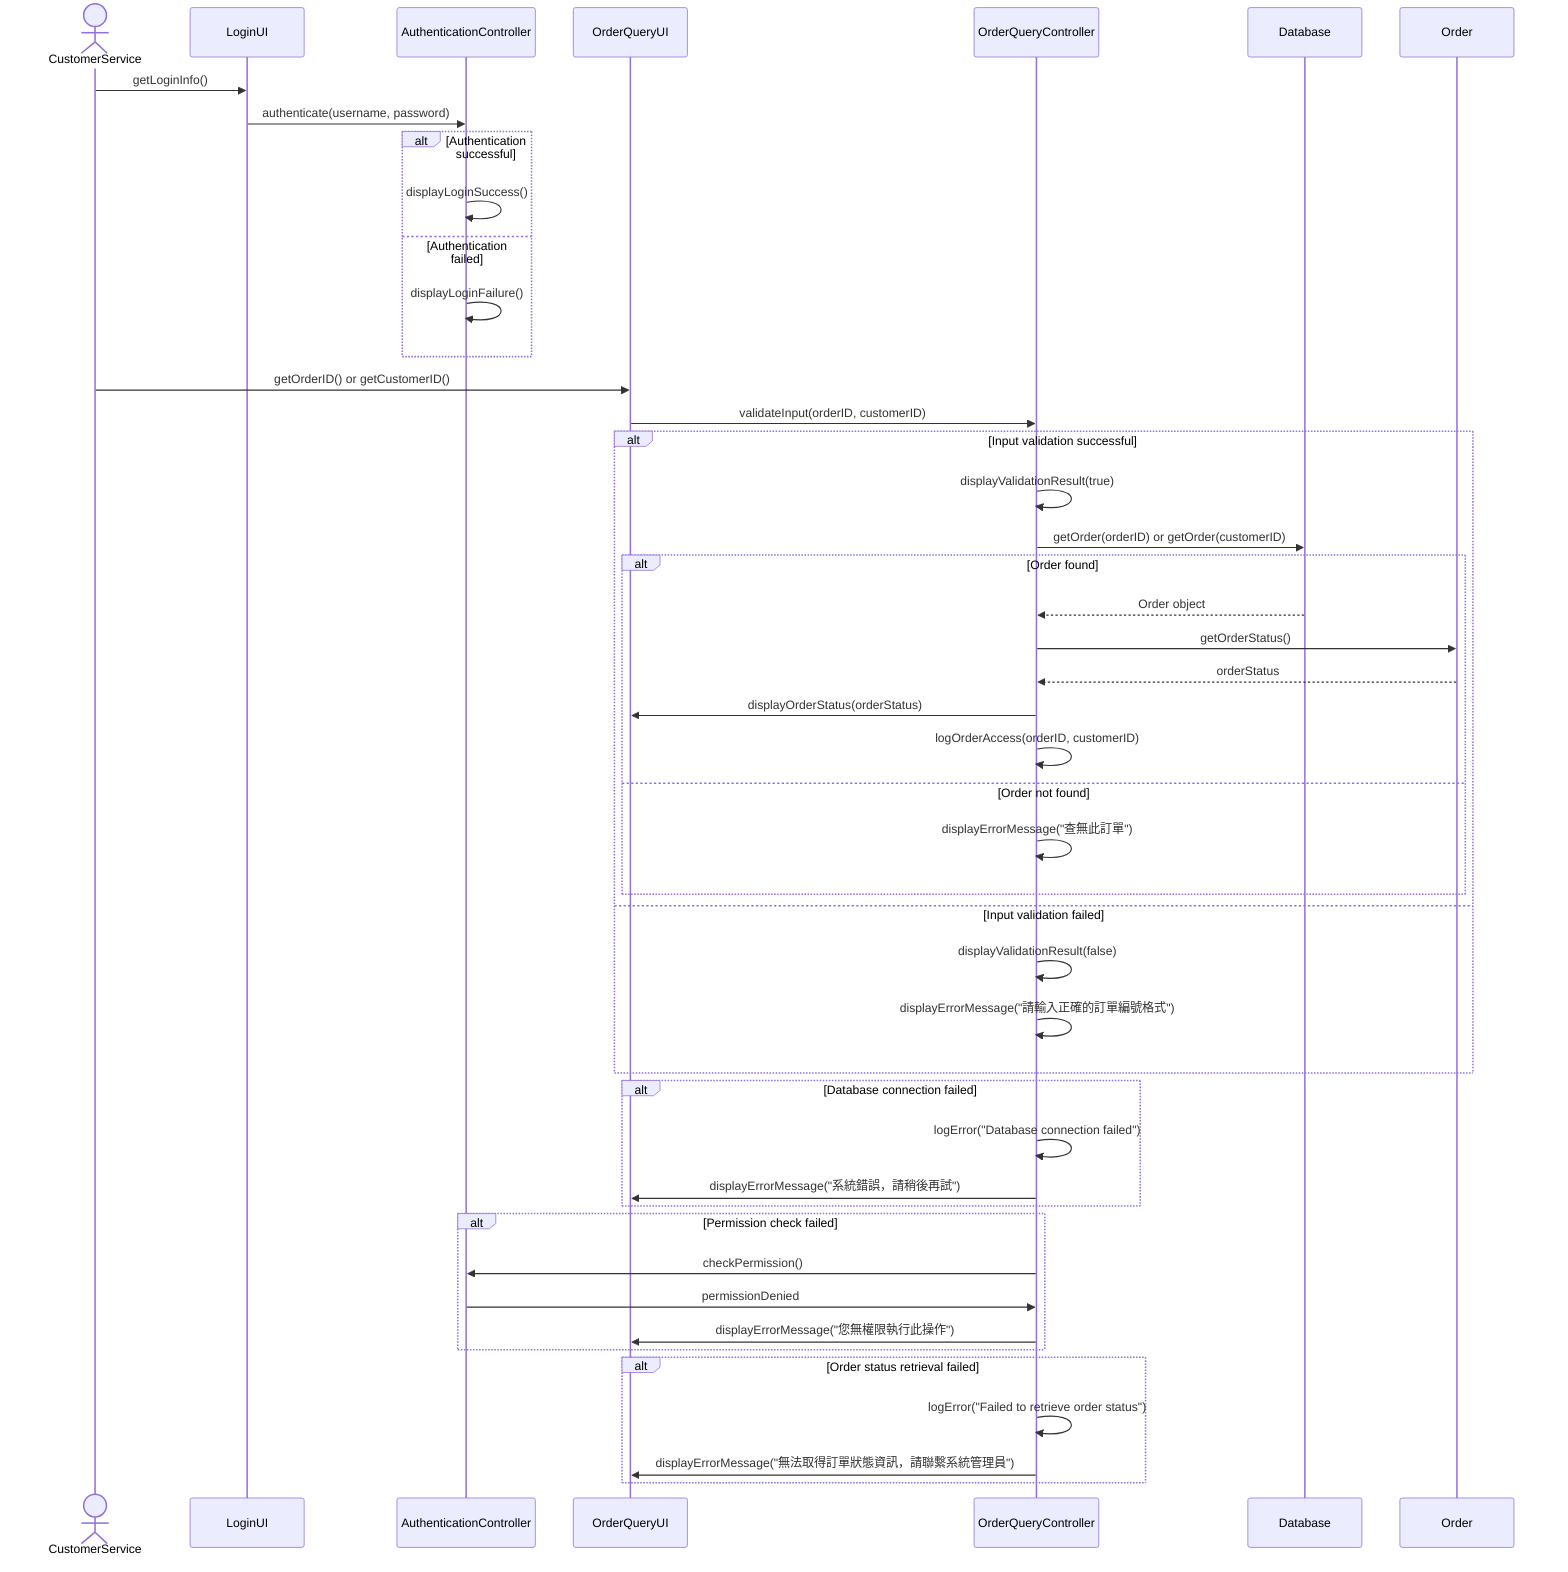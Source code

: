 sequenceDiagram
    actor CustomerService
    participant LoginUI
    participant AuthenticationController
    participant OrderQueryUI
    participant OrderQueryController
    participant Database
    participant Order

    CustomerService->>LoginUI: getLoginInfo()
    LoginUI->>AuthenticationController: authenticate(username, password)
    alt Authentication successful
        AuthenticationController->>AuthenticationController: displayLoginSuccess()
    else Authentication failed
        AuthenticationController->>AuthenticationController: displayLoginFailure()
    end

    CustomerService->>OrderQueryUI: getOrderID() or getCustomerID()
    OrderQueryUI->>OrderQueryController: validateInput(orderID, customerID)
    alt Input validation successful
        OrderQueryController->>OrderQueryController: displayValidationResult(true)
        OrderQueryController->>Database: getOrder(orderID) or getOrder(customerID)
        alt Order found
            Database-->>OrderQueryController: Order object
            OrderQueryController->>Order: getOrderStatus()
            Order-->>OrderQueryController: orderStatus
            OrderQueryController->>OrderQueryUI: displayOrderStatus(orderStatus)
            OrderQueryController->>OrderQueryController: logOrderAccess(orderID, customerID)
        else Order not found
            OrderQueryController->>OrderQueryController: displayErrorMessage("查無此訂單")
        end
    else Input validation failed
        OrderQueryController->>OrderQueryController: displayValidationResult(false)
        OrderQueryController->>OrderQueryController: displayErrorMessage("請輸入正確的訂單編號格式")
    end

    alt Database connection failed
        OrderQueryController->>OrderQueryController: logError("Database connection failed")
        OrderQueryController->>OrderQueryUI: displayErrorMessage("系統錯誤，請稍後再試")
    end

    alt Permission check failed
        OrderQueryController->>AuthenticationController: checkPermission()
        AuthenticationController->>OrderQueryController: permissionDenied
        OrderQueryController->>OrderQueryUI: displayErrorMessage("您無權限執行此操作")
    end

    alt Order status retrieval failed
        OrderQueryController->>OrderQueryController: logError("Failed to retrieve order status")
        OrderQueryController->>OrderQueryUI: displayErrorMessage("無法取得訂單狀態資訊，請聯繫系統管理員")
    end